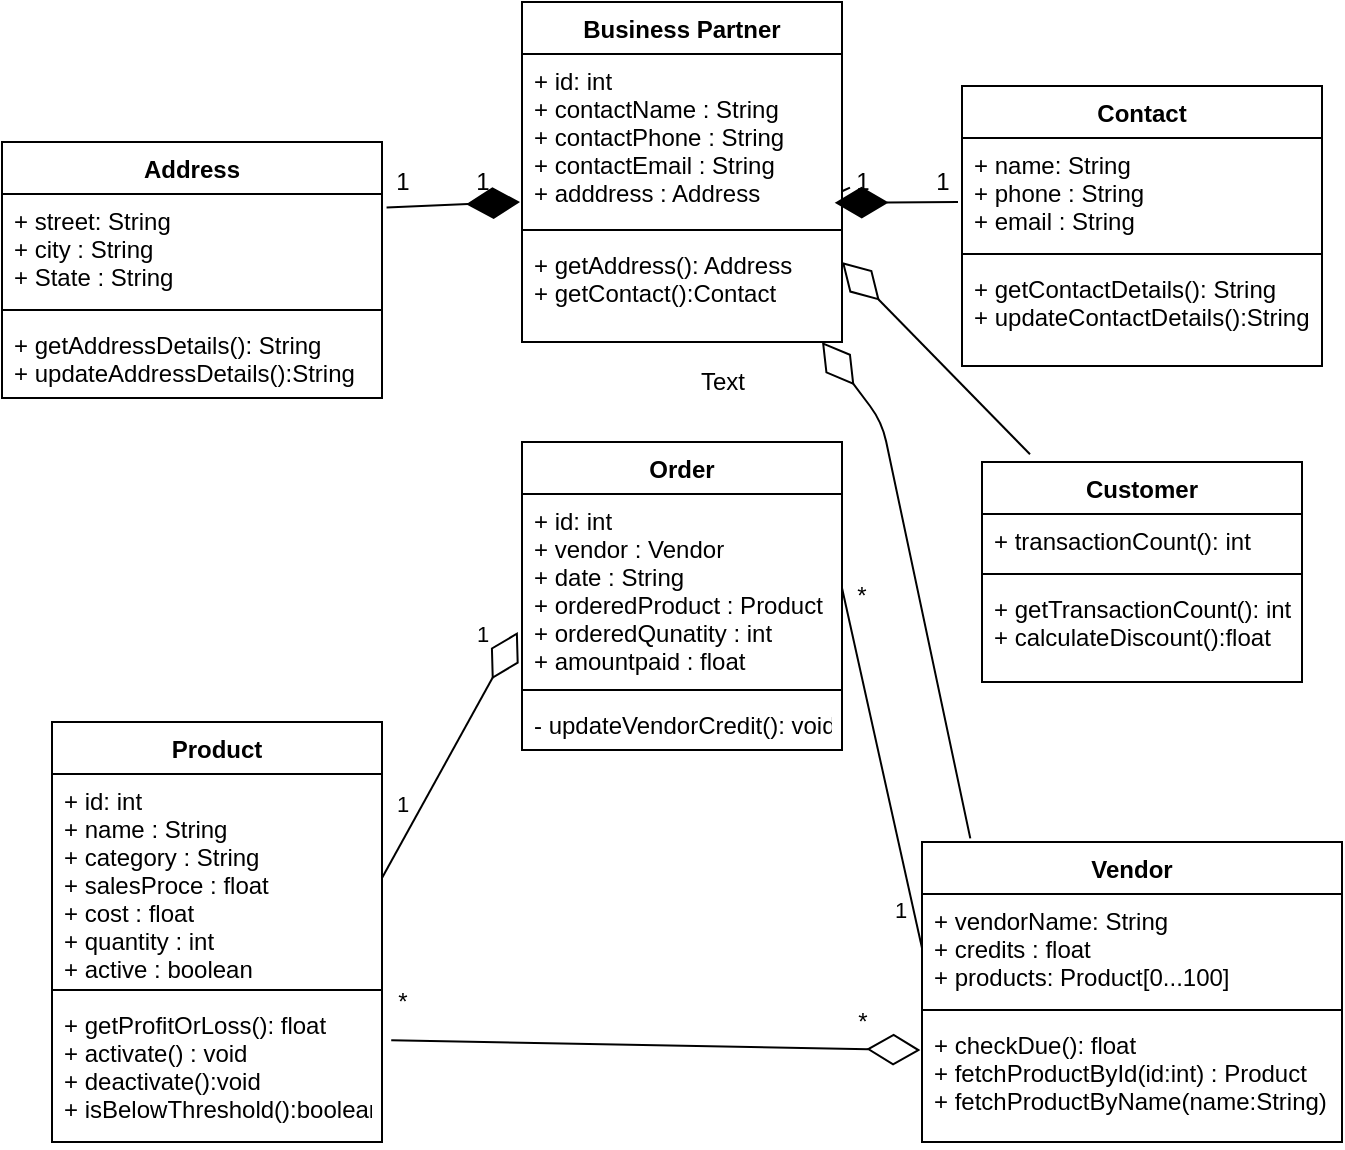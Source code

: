 <mxfile version="15.3.3" type="device"><diagram id="pe8-CkMliNZd1B-bO56P" name="Page-1"><mxGraphModel dx="1218" dy="670" grid="1" gridSize="10" guides="1" tooltips="1" connect="1" arrows="1" fold="1" page="1" pageScale="1" pageWidth="850" pageHeight="1100" math="0" shadow="0"><root><mxCell id="0"/><mxCell id="1" parent="0"/><mxCell id="GjKohGOPCsadcNid15Cb-9" value="Address" style="swimlane;fontStyle=1;align=center;verticalAlign=top;childLayout=stackLayout;horizontal=1;startSize=26;horizontalStack=0;resizeParent=1;resizeParentMax=0;resizeLast=0;collapsible=1;marginBottom=0;" parent="1" vertex="1"><mxGeometry x="70" y="130" width="190" height="128" as="geometry"/></mxCell><mxCell id="GjKohGOPCsadcNid15Cb-10" value="+ street: String&#10;+ city : String&#10;+ State : String&#10;&#10;&#10;&#10;" style="text;strokeColor=none;fillColor=none;align=left;verticalAlign=top;spacingLeft=4;spacingRight=4;overflow=hidden;rotatable=0;points=[[0,0.5],[1,0.5]];portConstraint=eastwest;" parent="GjKohGOPCsadcNid15Cb-9" vertex="1"><mxGeometry y="26" width="190" height="54" as="geometry"/></mxCell><mxCell id="GjKohGOPCsadcNid15Cb-11" value="" style="line;strokeWidth=1;fillColor=none;align=left;verticalAlign=middle;spacingTop=-1;spacingLeft=3;spacingRight=3;rotatable=0;labelPosition=right;points=[];portConstraint=eastwest;" parent="GjKohGOPCsadcNid15Cb-9" vertex="1"><mxGeometry y="80" width="190" height="8" as="geometry"/></mxCell><mxCell id="GjKohGOPCsadcNid15Cb-12" value="+ getAddressDetails(): String&#10;+ updateAddressDetails():String" style="text;strokeColor=none;fillColor=none;align=left;verticalAlign=top;spacingLeft=4;spacingRight=4;overflow=hidden;rotatable=0;points=[[0,0.5],[1,0.5]];portConstraint=eastwest;" parent="GjKohGOPCsadcNid15Cb-9" vertex="1"><mxGeometry y="88" width="190" height="40" as="geometry"/></mxCell><mxCell id="GjKohGOPCsadcNid15Cb-14" value="Product" style="swimlane;fontStyle=1;align=center;verticalAlign=top;childLayout=stackLayout;horizontal=1;startSize=26;horizontalStack=0;resizeParent=1;resizeParentMax=0;resizeLast=0;collapsible=1;marginBottom=0;" parent="1" vertex="1"><mxGeometry x="95" y="420" width="165" height="210" as="geometry"/></mxCell><mxCell id="GjKohGOPCsadcNid15Cb-15" value="+ id: int&#10;+ name : String&#10;+ category : String&#10;+ salesProce : float&#10;+ cost : float&#10;+ quantity : int&#10;+ active : boolean&#10;&#10;" style="text;strokeColor=none;fillColor=none;align=left;verticalAlign=top;spacingLeft=4;spacingRight=4;overflow=hidden;rotatable=0;points=[[0,0.5],[1,0.5]];portConstraint=eastwest;" parent="GjKohGOPCsadcNid15Cb-14" vertex="1"><mxGeometry y="26" width="165" height="104" as="geometry"/></mxCell><mxCell id="GjKohGOPCsadcNid15Cb-16" value="" style="line;strokeWidth=1;fillColor=none;align=left;verticalAlign=middle;spacingTop=-1;spacingLeft=3;spacingRight=3;rotatable=0;labelPosition=right;points=[];portConstraint=eastwest;" parent="GjKohGOPCsadcNid15Cb-14" vertex="1"><mxGeometry y="130" width="165" height="8" as="geometry"/></mxCell><mxCell id="GjKohGOPCsadcNid15Cb-17" value="+ getProfitOrLoss(): float&#10;+ activate() : void&#10;+ deactivate():void&#10;+ isBelowThreshold():boolean" style="text;strokeColor=none;fillColor=none;align=left;verticalAlign=top;spacingLeft=4;spacingRight=4;overflow=hidden;rotatable=0;points=[[0,0.5],[1,0.5]];portConstraint=eastwest;" parent="GjKohGOPCsadcNid15Cb-14" vertex="1"><mxGeometry y="138" width="165" height="72" as="geometry"/></mxCell><mxCell id="GjKohGOPCsadcNid15Cb-18" value="Business Partner" style="swimlane;fontStyle=1;align=center;verticalAlign=top;childLayout=stackLayout;horizontal=1;startSize=26;horizontalStack=0;resizeParent=1;resizeParentMax=0;resizeLast=0;collapsible=1;marginBottom=0;" parent="1" vertex="1"><mxGeometry x="330" y="60" width="160" height="170" as="geometry"/></mxCell><mxCell id="GjKohGOPCsadcNid15Cb-19" value="+ id: int&#10;+ contactName : String&#10;+ contactPhone : String&#10;+ contactEmail : String&#10;+ adddress : Address&#10;" style="text;strokeColor=none;fillColor=none;align=left;verticalAlign=top;spacingLeft=4;spacingRight=4;overflow=hidden;rotatable=0;points=[[0,0.5],[1,0.5]];portConstraint=eastwest;" parent="GjKohGOPCsadcNid15Cb-18" vertex="1"><mxGeometry y="26" width="160" height="84" as="geometry"/></mxCell><mxCell id="GjKohGOPCsadcNid15Cb-20" value="" style="line;strokeWidth=1;fillColor=none;align=left;verticalAlign=middle;spacingTop=-1;spacingLeft=3;spacingRight=3;rotatable=0;labelPosition=right;points=[];portConstraint=eastwest;" parent="GjKohGOPCsadcNid15Cb-18" vertex="1"><mxGeometry y="110" width="160" height="8" as="geometry"/></mxCell><mxCell id="GjKohGOPCsadcNid15Cb-21" value="+ getAddress(): Address&#10;+ getContact():Contact&#10;" style="text;strokeColor=none;fillColor=none;align=left;verticalAlign=top;spacingLeft=4;spacingRight=4;overflow=hidden;rotatable=0;points=[[0,0.5],[1,0.5]];portConstraint=eastwest;" parent="GjKohGOPCsadcNid15Cb-18" vertex="1"><mxGeometry y="118" width="160" height="52" as="geometry"/></mxCell><mxCell id="GjKohGOPCsadcNid15Cb-22" value="Order" style="swimlane;fontStyle=1;align=center;verticalAlign=top;childLayout=stackLayout;horizontal=1;startSize=26;horizontalStack=0;resizeParent=1;resizeParentMax=0;resizeLast=0;collapsible=1;marginBottom=0;" parent="1" vertex="1"><mxGeometry x="330" y="280" width="160" height="154" as="geometry"/></mxCell><mxCell id="GjKohGOPCsadcNid15Cb-23" value="+ id: int&#10;+ vendor : Vendor&#10;+ date : String&#10;+ orderedProduct : Product&#10;+ orderedQunatity : int&#10;+ amountpaid : float&#10;" style="text;strokeColor=none;fillColor=none;align=left;verticalAlign=top;spacingLeft=4;spacingRight=4;overflow=hidden;rotatable=0;points=[[0,0.5],[1,0.5]];portConstraint=eastwest;" parent="GjKohGOPCsadcNid15Cb-22" vertex="1"><mxGeometry y="26" width="160" height="94" as="geometry"/></mxCell><mxCell id="GjKohGOPCsadcNid15Cb-24" value="" style="line;strokeWidth=1;fillColor=none;align=left;verticalAlign=middle;spacingTop=-1;spacingLeft=3;spacingRight=3;rotatable=0;labelPosition=right;points=[];portConstraint=eastwest;" parent="GjKohGOPCsadcNid15Cb-22" vertex="1"><mxGeometry y="120" width="160" height="8" as="geometry"/></mxCell><mxCell id="GjKohGOPCsadcNid15Cb-25" value="- updateVendorCredit(): void" style="text;strokeColor=none;fillColor=none;align=left;verticalAlign=top;spacingLeft=4;spacingRight=4;overflow=hidden;rotatable=0;points=[[0,0.5],[1,0.5]];portConstraint=eastwest;" parent="GjKohGOPCsadcNid15Cb-22" vertex="1"><mxGeometry y="128" width="160" height="26" as="geometry"/></mxCell><mxCell id="GjKohGOPCsadcNid15Cb-26" value="Contact" style="swimlane;fontStyle=1;align=center;verticalAlign=top;childLayout=stackLayout;horizontal=1;startSize=26;horizontalStack=0;resizeParent=1;resizeParentMax=0;resizeLast=0;collapsible=1;marginBottom=0;" parent="1" vertex="1"><mxGeometry x="550" y="102" width="180" height="140" as="geometry"/></mxCell><mxCell id="GjKohGOPCsadcNid15Cb-27" value="+ name: String&#10;+ phone : String&#10;+ email : String" style="text;strokeColor=none;fillColor=none;align=left;verticalAlign=top;spacingLeft=4;spacingRight=4;overflow=hidden;rotatable=0;points=[[0,0.5],[1,0.5]];portConstraint=eastwest;" parent="GjKohGOPCsadcNid15Cb-26" vertex="1"><mxGeometry y="26" width="180" height="54" as="geometry"/></mxCell><mxCell id="GjKohGOPCsadcNid15Cb-28" value="" style="line;strokeWidth=1;fillColor=none;align=left;verticalAlign=middle;spacingTop=-1;spacingLeft=3;spacingRight=3;rotatable=0;labelPosition=right;points=[];portConstraint=eastwest;" parent="GjKohGOPCsadcNid15Cb-26" vertex="1"><mxGeometry y="80" width="180" height="8" as="geometry"/></mxCell><mxCell id="GjKohGOPCsadcNid15Cb-29" value="+ getContactDetails(): String&#10;+ updateContactDetails():String&#10;" style="text;strokeColor=none;fillColor=none;align=left;verticalAlign=top;spacingLeft=4;spacingRight=4;overflow=hidden;rotatable=0;points=[[0,0.5],[1,0.5]];portConstraint=eastwest;" parent="GjKohGOPCsadcNid15Cb-26" vertex="1"><mxGeometry y="88" width="180" height="52" as="geometry"/></mxCell><mxCell id="GjKohGOPCsadcNid15Cb-30" value="Customer" style="swimlane;fontStyle=1;align=center;verticalAlign=top;childLayout=stackLayout;horizontal=1;startSize=26;horizontalStack=0;resizeParent=1;resizeParentMax=0;resizeLast=0;collapsible=1;marginBottom=0;" parent="1" vertex="1"><mxGeometry x="560" y="290" width="160" height="110" as="geometry"/></mxCell><mxCell id="GjKohGOPCsadcNid15Cb-31" value="+ transactionCount(): int" style="text;strokeColor=none;fillColor=none;align=left;verticalAlign=top;spacingLeft=4;spacingRight=4;overflow=hidden;rotatable=0;points=[[0,0.5],[1,0.5]];portConstraint=eastwest;" parent="GjKohGOPCsadcNid15Cb-30" vertex="1"><mxGeometry y="26" width="160" height="26" as="geometry"/></mxCell><mxCell id="GjKohGOPCsadcNid15Cb-32" value="" style="line;strokeWidth=1;fillColor=none;align=left;verticalAlign=middle;spacingTop=-1;spacingLeft=3;spacingRight=3;rotatable=0;labelPosition=right;points=[];portConstraint=eastwest;" parent="GjKohGOPCsadcNid15Cb-30" vertex="1"><mxGeometry y="52" width="160" height="8" as="geometry"/></mxCell><mxCell id="GjKohGOPCsadcNid15Cb-33" value="+ getTransactionCount(): int&#10;+ calculateDiscount():float" style="text;strokeColor=none;fillColor=none;align=left;verticalAlign=top;spacingLeft=4;spacingRight=4;overflow=hidden;rotatable=0;points=[[0,0.5],[1,0.5]];portConstraint=eastwest;" parent="GjKohGOPCsadcNid15Cb-30" vertex="1"><mxGeometry y="60" width="160" height="50" as="geometry"/></mxCell><mxCell id="GjKohGOPCsadcNid15Cb-34" value="Vendor" style="swimlane;fontStyle=1;align=center;verticalAlign=top;childLayout=stackLayout;horizontal=1;startSize=26;horizontalStack=0;resizeParent=1;resizeParentMax=0;resizeLast=0;collapsible=1;marginBottom=0;" parent="1" vertex="1"><mxGeometry x="530" y="480" width="210" height="150" as="geometry"/></mxCell><mxCell id="GjKohGOPCsadcNid15Cb-35" value="+ vendorName: String&#10;+ credits : float&#10;+ products: Product[0...100]&#10;" style="text;strokeColor=none;fillColor=none;align=left;verticalAlign=top;spacingLeft=4;spacingRight=4;overflow=hidden;rotatable=0;points=[[0,0.5],[1,0.5]];portConstraint=eastwest;" parent="GjKohGOPCsadcNid15Cb-34" vertex="1"><mxGeometry y="26" width="210" height="54" as="geometry"/></mxCell><mxCell id="GjKohGOPCsadcNid15Cb-36" value="" style="line;strokeWidth=1;fillColor=none;align=left;verticalAlign=middle;spacingTop=-1;spacingLeft=3;spacingRight=3;rotatable=0;labelPosition=right;points=[];portConstraint=eastwest;" parent="GjKohGOPCsadcNid15Cb-34" vertex="1"><mxGeometry y="80" width="210" height="8" as="geometry"/></mxCell><mxCell id="GjKohGOPCsadcNid15Cb-37" value="+ checkDue(): float&#10;+ fetchProductById(id:int) : Product&#10;+ fetchProductByName(name:String) : Product" style="text;strokeColor=none;fillColor=none;align=left;verticalAlign=top;spacingLeft=4;spacingRight=4;overflow=hidden;rotatable=0;points=[[0,0.5],[1,0.5]];portConstraint=eastwest;" parent="GjKohGOPCsadcNid15Cb-34" vertex="1"><mxGeometry y="88" width="210" height="62" as="geometry"/></mxCell><mxCell id="GjKohGOPCsadcNid15Cb-39" value="" style="endArrow=diamondThin;endFill=1;endSize=24;html=1;exitX=1.012;exitY=0.124;exitDx=0;exitDy=0;exitPerimeter=0;" parent="1" source="GjKohGOPCsadcNid15Cb-10" edge="1"><mxGeometry width="160" relative="1" as="geometry"><mxPoint x="260" y="190" as="sourcePoint"/><mxPoint x="329" y="160" as="targetPoint"/></mxGeometry></mxCell><mxCell id="GjKohGOPCsadcNid15Cb-41" value="1" style="text;html=1;align=center;verticalAlign=middle;resizable=0;points=[];autosize=1;strokeColor=none;fillColor=none;" parent="1" vertex="1"><mxGeometry x="260" y="140" width="20" height="20" as="geometry"/></mxCell><mxCell id="GjKohGOPCsadcNid15Cb-44" value="" style="endArrow=diamondThin;endFill=1;endSize=24;html=1;exitX=-0.183;exitY=1.021;exitDx=0;exitDy=0;exitPerimeter=0;startArrow=none;entryX=-0.183;entryY=1.021;entryDx=0;entryDy=0;entryPerimeter=0;" parent="1" target="GjKohGOPCsadcNid15Cb-47" edge="1"><mxGeometry width="160" relative="1" as="geometry"><mxPoint x="548" y="160" as="sourcePoint"/><mxPoint x="370" y="310" as="targetPoint"/></mxGeometry></mxCell><mxCell id="GjKohGOPCsadcNid15Cb-47" value="1" style="text;html=1;resizable=0;autosize=1;align=center;verticalAlign=middle;points=[];fillColor=none;strokeColor=none;rounded=0;" parent="1" vertex="1"><mxGeometry x="490" y="140" width="20" height="20" as="geometry"/></mxCell><mxCell id="GjKohGOPCsadcNid15Cb-48" value="" style="endArrow=none;endFill=1;endSize=24;html=1;exitX=1.025;exitY=0.795;exitDx=0;exitDy=0;exitPerimeter=0;" parent="1" source="GjKohGOPCsadcNid15Cb-19" target="GjKohGOPCsadcNid15Cb-47" edge="1"><mxGeometry width="160" relative="1" as="geometry"><mxPoint x="494" y="152.78" as="sourcePoint"/><mxPoint x="548" y="153" as="targetPoint"/></mxGeometry></mxCell><mxCell id="GjKohGOPCsadcNid15Cb-53" value="" style="endArrow=diamondThin;endFill=0;endSize=24;html=1;exitX=1;exitY=0.5;exitDx=0;exitDy=0;entryX=-0.013;entryY=0.734;entryDx=0;entryDy=0;entryPerimeter=0;" parent="1" source="GjKohGOPCsadcNid15Cb-15" target="GjKohGOPCsadcNid15Cb-23" edge="1"><mxGeometry width="160" relative="1" as="geometry"><mxPoint x="360" y="510" as="sourcePoint"/><mxPoint x="520" y="510" as="targetPoint"/></mxGeometry></mxCell><mxCell id="GjKohGOPCsadcNid15Cb-57" value="1" style="edgeLabel;html=1;align=center;verticalAlign=middle;resizable=0;points=[];" parent="GjKohGOPCsadcNid15Cb-53" vertex="1" connectable="0"><mxGeometry x="0.767" relative="1" as="geometry"><mxPoint x="-10" y="-14" as="offset"/></mxGeometry></mxCell><mxCell id="GjKohGOPCsadcNid15Cb-58" value="1" style="edgeLabel;html=1;align=center;verticalAlign=middle;resizable=0;points=[];" parent="GjKohGOPCsadcNid15Cb-53" vertex="1" connectable="0"><mxGeometry x="0.767" relative="1" as="geometry"><mxPoint x="-50" y="71" as="offset"/></mxGeometry></mxCell><mxCell id="GjKohGOPCsadcNid15Cb-54" value="" style="endArrow=diamondThin;endFill=0;endSize=24;html=1;exitX=0.115;exitY=-0.012;exitDx=0;exitDy=0;exitPerimeter=0;" parent="1" source="GjKohGOPCsadcNid15Cb-34" edge="1"><mxGeometry width="160" relative="1" as="geometry"><mxPoint x="350" y="400" as="sourcePoint"/><mxPoint x="480" y="230" as="targetPoint"/><Array as="points"><mxPoint x="510" y="270"/></Array></mxGeometry></mxCell><mxCell id="GjKohGOPCsadcNid15Cb-55" value="" style="endArrow=diamondThin;endFill=0;endSize=24;html=1;exitX=0.15;exitY=-0.035;exitDx=0;exitDy=0;exitPerimeter=0;entryX=1;entryY=0.231;entryDx=0;entryDy=0;entryPerimeter=0;" parent="1" source="GjKohGOPCsadcNid15Cb-30" target="GjKohGOPCsadcNid15Cb-21" edge="1"><mxGeometry width="160" relative="1" as="geometry"><mxPoint x="350" y="300" as="sourcePoint"/><mxPoint x="490" y="170" as="targetPoint"/></mxGeometry></mxCell><mxCell id="GjKohGOPCsadcNid15Cb-56" value="" style="endArrow=diamondThin;endFill=0;endSize=24;html=1;exitX=1.028;exitY=0.293;exitDx=0;exitDy=0;exitPerimeter=0;entryX=-0.004;entryY=0.259;entryDx=0;entryDy=0;entryPerimeter=0;" parent="1" source="GjKohGOPCsadcNid15Cb-17" target="GjKohGOPCsadcNid15Cb-37" edge="1"><mxGeometry width="160" relative="1" as="geometry"><mxPoint x="350" y="520" as="sourcePoint"/><mxPoint x="510" y="520" as="targetPoint"/></mxGeometry></mxCell><mxCell id="GjKohGOPCsadcNid15Cb-59" value="Text" style="text;html=1;resizable=0;autosize=1;align=center;verticalAlign=middle;points=[];fillColor=none;strokeColor=none;rounded=0;" parent="1" vertex="1"><mxGeometry x="410" y="240" width="40" height="20" as="geometry"/></mxCell><mxCell id="GjKohGOPCsadcNid15Cb-60" value="1" style="text;html=1;align=center;verticalAlign=middle;resizable=0;points=[];autosize=1;strokeColor=none;fillColor=none;" parent="1" vertex="1"><mxGeometry x="300" y="140" width="20" height="20" as="geometry"/></mxCell><mxCell id="GjKohGOPCsadcNid15Cb-63" value="1" style="text;html=1;align=center;verticalAlign=middle;resizable=0;points=[];autosize=1;strokeColor=none;fillColor=none;" parent="1" vertex="1"><mxGeometry x="530" y="140" width="20" height="20" as="geometry"/></mxCell><mxCell id="GjKohGOPCsadcNid15Cb-65" value="*" style="text;html=1;align=center;verticalAlign=middle;resizable=0;points=[];autosize=1;strokeColor=none;fillColor=none;" parent="1" vertex="1"><mxGeometry x="260" y="550" width="20" height="20" as="geometry"/></mxCell><mxCell id="GjKohGOPCsadcNid15Cb-66" value="*" style="text;html=1;align=center;verticalAlign=middle;resizable=0;points=[];autosize=1;strokeColor=none;fillColor=none;" parent="1" vertex="1"><mxGeometry x="490" y="560" width="20" height="20" as="geometry"/></mxCell><mxCell id="zUNm8Xw1qxuNzbuWUUE3-5" value="" style="endArrow=none;html=1;startSize=14;endSize=14;sourcePerimeterSpacing=8;targetPerimeterSpacing=8;entryX=1;entryY=0.5;entryDx=0;entryDy=0;exitX=0;exitY=0.5;exitDx=0;exitDy=0;" edge="1" parent="1" source="GjKohGOPCsadcNid15Cb-35" target="GjKohGOPCsadcNid15Cb-23"><mxGeometry width="50" height="50" relative="1" as="geometry"><mxPoint x="440" y="530" as="sourcePoint"/><mxPoint x="490" y="480" as="targetPoint"/></mxGeometry></mxCell><mxCell id="zUNm8Xw1qxuNzbuWUUE3-6" value="*" style="text;html=1;strokeColor=none;fillColor=none;align=center;verticalAlign=middle;whiteSpace=wrap;rounded=0;hachureGap=4;pointerEvents=0;" vertex="1" parent="1"><mxGeometry x="490" y="347" width="20" height="20" as="geometry"/></mxCell><mxCell id="zUNm8Xw1qxuNzbuWUUE3-7" value="1" style="edgeLabel;html=1;align=center;verticalAlign=middle;resizable=0;points=[];" vertex="1" connectable="0" parent="1"><mxGeometry x="289.996" y="449.998" as="geometry"><mxPoint x="229" y="64" as="offset"/></mxGeometry></mxCell></root></mxGraphModel></diagram></mxfile>